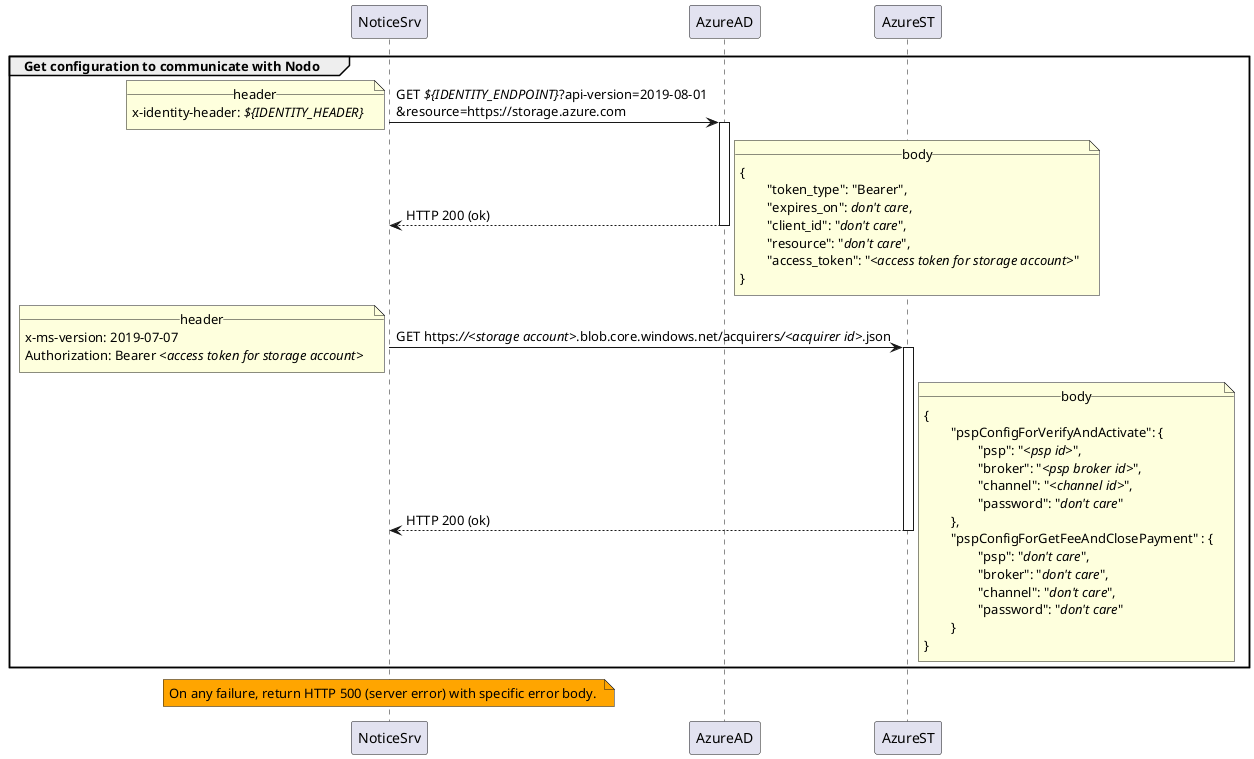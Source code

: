 @startuml
group Get configuration to communicate with Nodo
	NoticeSrv -> AzureAD ++ : GET //${IDENTITY_ENDPOINT}//?api-version=2019-08-01\n&resource=https://storage.azure.com
		note left
			__header__
			x-identity-header: //${IDENTITY_HEADER}//
		end note

	AzureAD --> NoticeSrv -- : HTTP 200 (ok) 
		note right
			__body__
			{
				"token_type": "Bearer",
				"expires_on": //don't care//,
				"client_id": "//don't care//",
				"resource": "//don't care//",
				"access_token": "//<access token for storage account>//"
			}
		end note

	NoticeSrv -> AzureST ++ : GET https:////<storage account>//.blob.core.windows.net/acquirers///<acquirer id>//.json
		note left
			__header__
			x-ms-version: 2019-07-07
			Authorization: Bearer //<access token for storage account>//
		end note

	AzureST --> NoticeSrv -- : HTTP 200 (ok)
		note right
			__body__
			{
				"pspConfigForVerifyAndActivate": {
					"psp": "//<psp id>//",
					"broker": "//<psp broker id>//",
					"channel": "//<channel id>//",
					"password": "//don't care//"
				},
				"pspConfigForGetFeeAndClosePayment" : {
					"psp": "//don't care//",
					"broker": "//don't care//",
					"channel": "//don't care//",
					"password": "//don't care//"
				}
			}
		end note
end

note over NoticeSrv #Orange
	On any failure, return HTTP 500 (server error) with specific error body. 
end note
@enduml